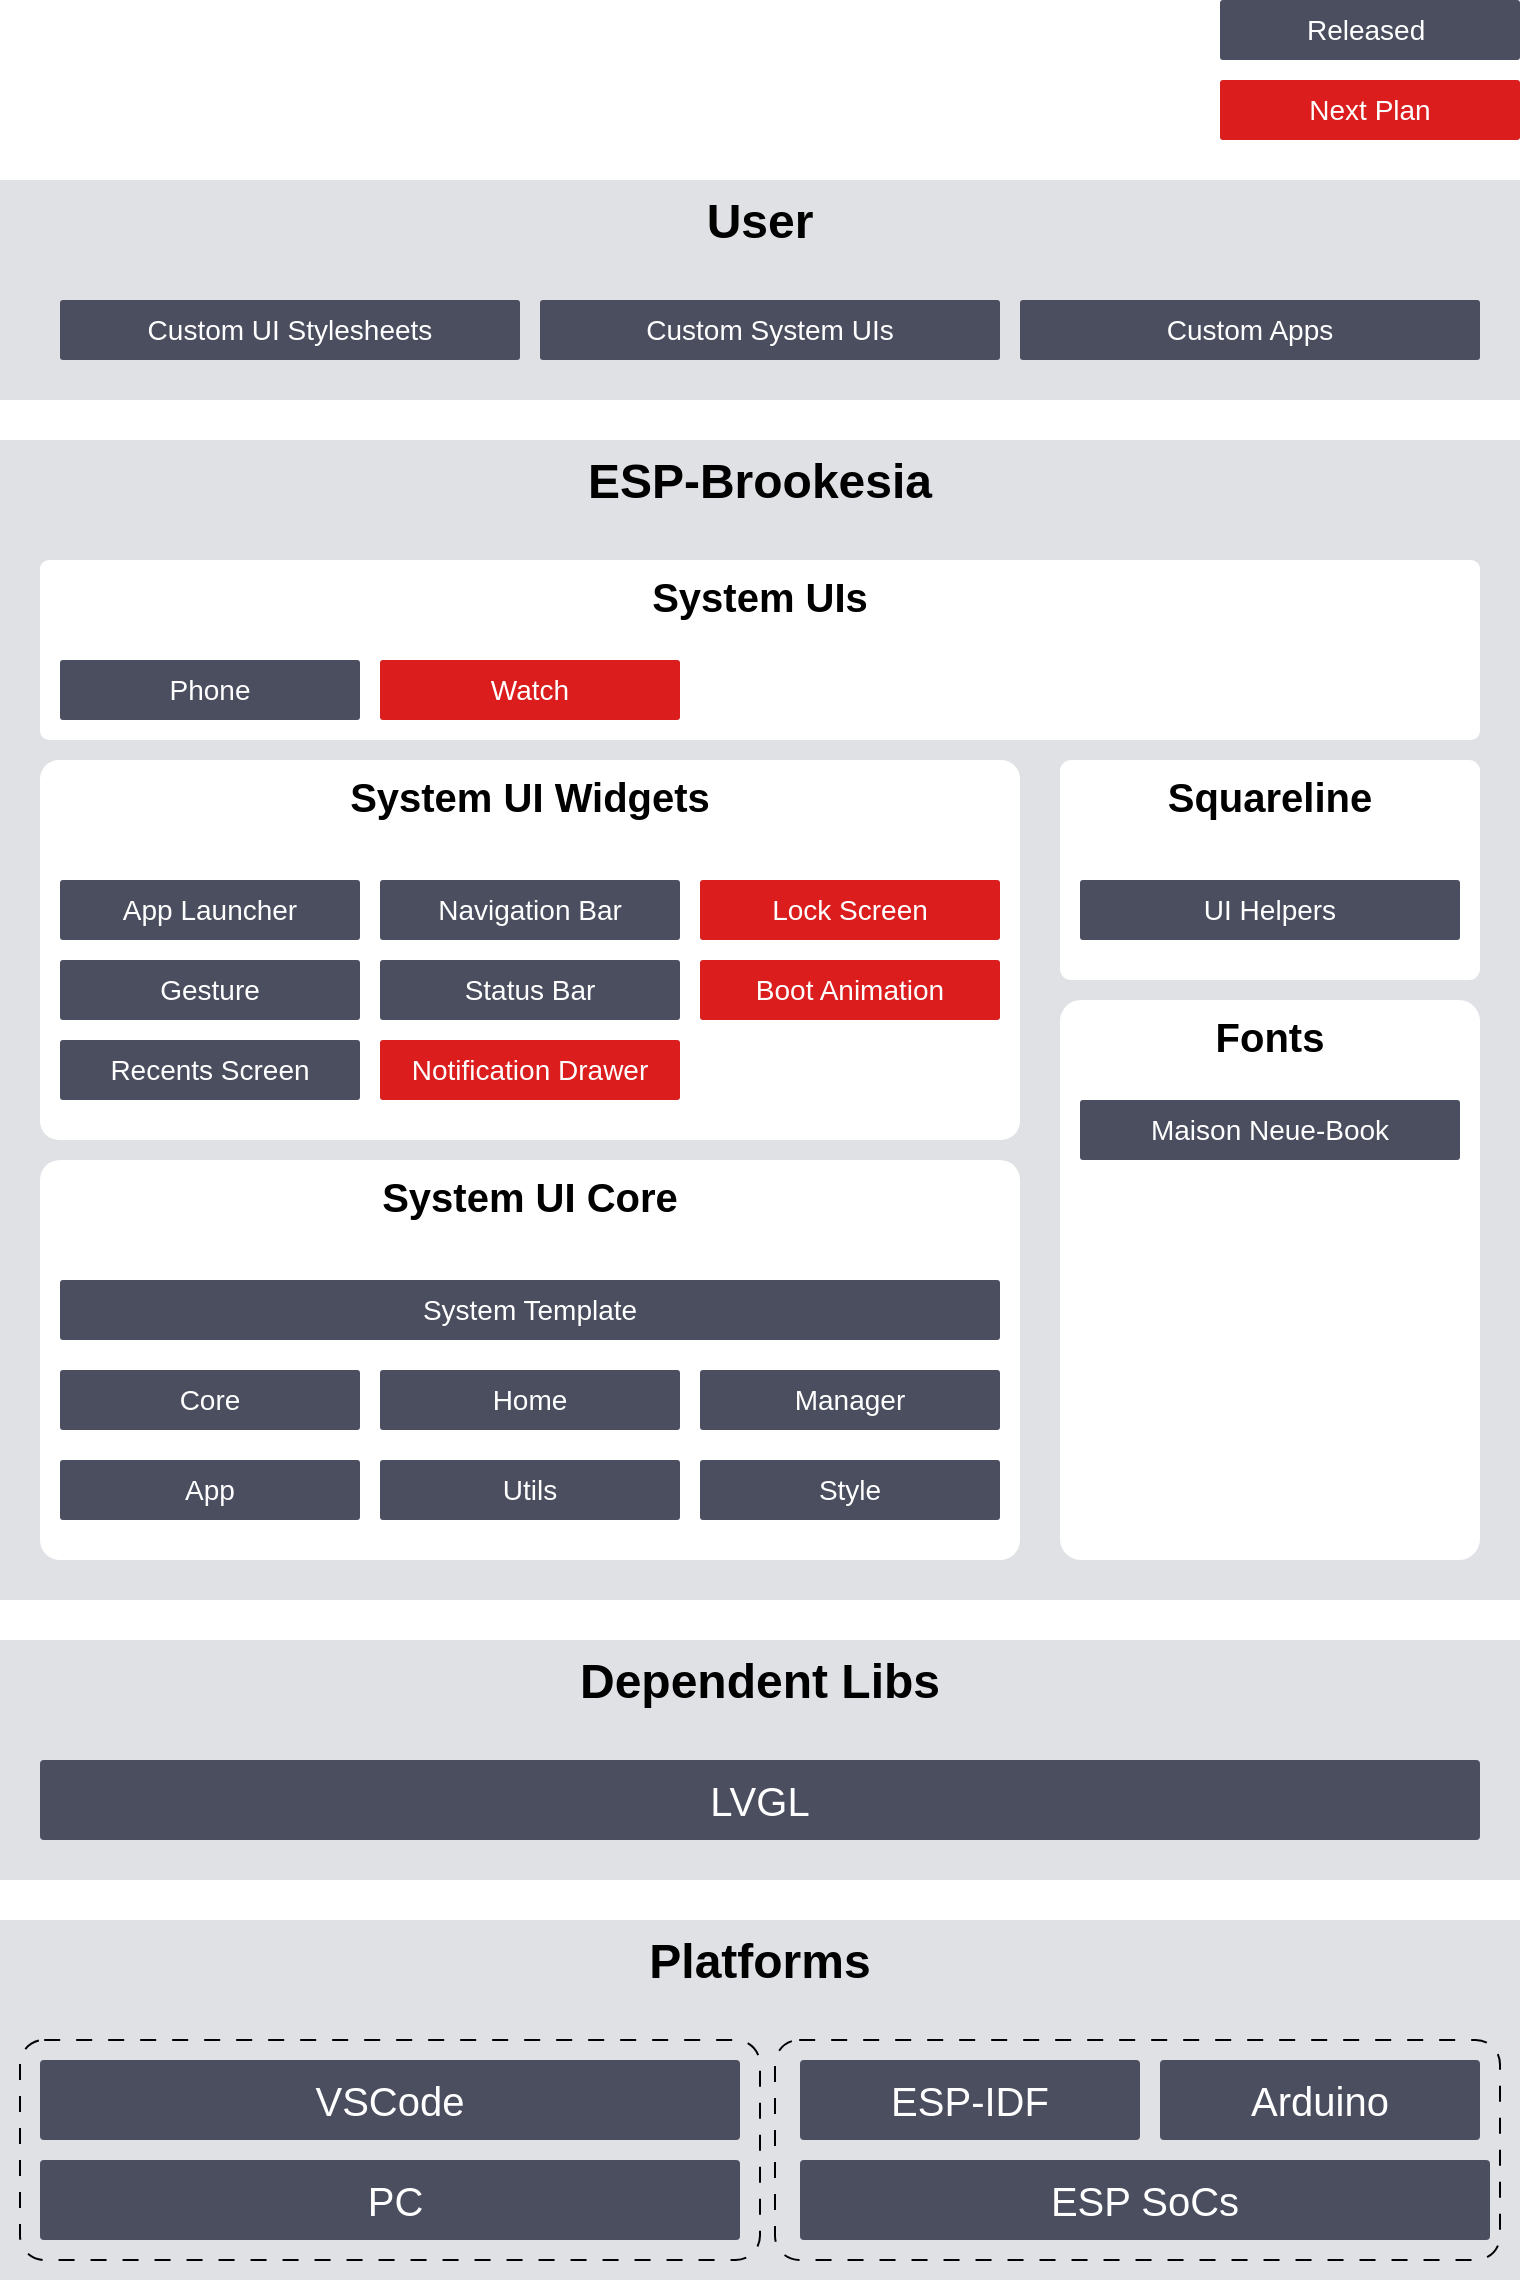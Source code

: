 <mxfile>
    <diagram id="80t9Ax6jirF8QMyXpd1n" name="Page-1">
        <mxGraphModel dx="2479" dy="763" grid="1" gridSize="10" guides="1" tooltips="1" connect="1" arrows="1" fold="1" page="1" pageScale="1" pageWidth="850" pageHeight="1100" background="none" math="0" shadow="0">
            <root>
                <mxCell id="0"/>
                <mxCell id="1" parent="0"/>
                <mxCell id="ny3xyXWDapjyTS64ruTN-246" value="&lt;span style=&quot;font-size: 24px;&quot;&gt;&lt;b&gt;&lt;font color=&quot;#000000&quot;&gt;Platforms&lt;/font&gt;&lt;/b&gt;&lt;/span&gt;" style="rounded=0;whiteSpace=wrap;html=1;labelBackgroundColor=none;fillColor=#DFE1E5;strokeColor=none;fontSize=14;verticalAlign=top;" parent="1" vertex="1">
                    <mxGeometry x="-805" y="1110" width="760" height="180" as="geometry"/>
                </mxCell>
                <mxCell id="ny3xyXWDapjyTS64ruTN-256" value="" style="rounded=1;whiteSpace=wrap;html=1;fillColor=none;dashed=1;strokeWidth=1;arcSize=11;dashPattern=8 8;strokeColor=#000000;" parent="1" vertex="1">
                    <mxGeometry x="-417.5" y="1170" width="362.5" height="110" as="geometry"/>
                </mxCell>
                <mxCell id="ny3xyXWDapjyTS64ruTN-255" value="" style="rounded=1;whiteSpace=wrap;html=1;fillColor=none;dashed=1;strokeWidth=1;arcSize=11;dashPattern=8 8;strokeColor=#000000;" parent="1" vertex="1">
                    <mxGeometry x="-795" y="1170" width="370" height="110" as="geometry"/>
                </mxCell>
                <mxCell id="ny3xyXWDapjyTS64ruTN-247" value="&lt;span style=&quot;font-size: 24px;&quot;&gt;&lt;b&gt;&lt;font color=&quot;#000000&quot;&gt;Dependent Libs&lt;/font&gt;&lt;/b&gt;&lt;/span&gt;" style="rounded=0;whiteSpace=wrap;html=1;labelBackgroundColor=none;fillColor=#DFE1E5;strokeColor=none;fontSize=14;verticalAlign=top;" parent="1" vertex="1">
                    <mxGeometry x="-805" y="970" width="760" height="120" as="geometry"/>
                </mxCell>
                <mxCell id="106" value="&lt;font size=&quot;1&quot; style=&quot;&quot; color=&quot;#000000&quot;&gt;&lt;b style=&quot;font-size: 24px;&quot;&gt;ESP-Brookesia&lt;/b&gt;&lt;/font&gt;" style="rounded=0;whiteSpace=wrap;html=1;labelBackgroundColor=none;fillColor=#DFE1E5;strokeColor=none;fontSize=14;verticalAlign=top;" parent="1" vertex="1">
                    <mxGeometry x="-805" y="370" width="760" height="580" as="geometry"/>
                </mxCell>
                <mxCell id="164" value="" style="group" parent="1" vertex="1" connectable="0">
                    <mxGeometry x="-785" y="740" width="720" height="220" as="geometry"/>
                </mxCell>
                <mxCell id="165" value="&lt;font style=&quot;font-size: 20px;&quot;&gt;&lt;b&gt;System UI Core&lt;/b&gt;&lt;/font&gt;" style="rounded=1;whiteSpace=wrap;html=1;verticalAlign=top;fillColor=#FFFFFF;strokeColor=none;fontColor=#000000;fontSize=14;gradientColor=none;arcSize=5;strokeWidth=2;movable=1;resizable=1;rotatable=1;deletable=1;editable=1;connectable=1;" parent="164" vertex="1">
                    <mxGeometry y="-10" width="490" height="200" as="geometry"/>
                </mxCell>
                <mxCell id="166" value="&lt;font style=&quot;&quot; color=&quot;#ffffff&quot;&gt;Home&lt;br&gt;&lt;/font&gt;" style="rounded=1;whiteSpace=wrap;html=1;verticalAlign=middle;fillColor=#4A4E5F;strokeColor=none;fontColor=#000000;fontSize=14;gradientColor=none;arcSize=5;strokeWidth=2;movable=1;resizable=1;rotatable=1;deletable=1;editable=1;connectable=1;" parent="164" vertex="1">
                    <mxGeometry x="170" y="95" width="150" height="30" as="geometry"/>
                </mxCell>
                <mxCell id="169" value="&lt;font style=&quot;&quot; color=&quot;#ffffff&quot;&gt;Manager&lt;/font&gt;" style="rounded=1;whiteSpace=wrap;html=1;verticalAlign=middle;fillColor=#4A4E5F;strokeColor=none;fontColor=#000000;fontSize=14;gradientColor=none;arcSize=5;strokeWidth=2;movable=1;resizable=1;rotatable=1;deletable=1;editable=1;connectable=1;" parent="164" vertex="1">
                    <mxGeometry x="330" y="95" width="150" height="30" as="geometry"/>
                </mxCell>
                <mxCell id="170" value="&lt;font color=&quot;#ffffff&quot;&gt;App&lt;/font&gt;" style="rounded=1;whiteSpace=wrap;html=1;verticalAlign=middle;fillColor=#4A4E5F;strokeColor=none;fontColor=#000000;fontSize=14;gradientColor=none;arcSize=5;strokeWidth=2;movable=1;resizable=1;rotatable=1;deletable=1;editable=1;connectable=1;" parent="164" vertex="1">
                    <mxGeometry x="10" y="140" width="150" height="30" as="geometry"/>
                </mxCell>
                <mxCell id="172" value="&lt;font color=&quot;#ffffff&quot;&gt;Core&lt;/font&gt;" style="rounded=1;whiteSpace=wrap;html=1;verticalAlign=middle;fillColor=#4A4E5F;strokeColor=none;fontColor=#000000;fontSize=14;gradientColor=none;arcSize=5;strokeWidth=2;movable=1;resizable=1;rotatable=1;deletable=1;editable=1;connectable=1;" parent="164" vertex="1">
                    <mxGeometry x="10" y="95" width="150" height="30" as="geometry"/>
                </mxCell>
                <mxCell id="180" value="&lt;font color=&quot;#ffffff&quot;&gt;Utils&lt;/font&gt;" style="rounded=1;whiteSpace=wrap;html=1;verticalAlign=middle;fillColor=#4A4E5F;strokeColor=none;fontColor=#000000;fontSize=14;gradientColor=none;arcSize=5;strokeWidth=2;movable=1;resizable=1;rotatable=1;deletable=1;editable=1;connectable=1;" parent="164" vertex="1">
                    <mxGeometry x="170" y="140" width="150" height="30" as="geometry"/>
                </mxCell>
                <mxCell id="181" value="&lt;font color=&quot;#ffffff&quot;&gt;Style&lt;/font&gt;" style="rounded=1;whiteSpace=wrap;html=1;verticalAlign=middle;fillColor=#4A4E5F;strokeColor=none;fontColor=#000000;fontSize=14;gradientColor=none;arcSize=5;strokeWidth=2;movable=1;resizable=1;rotatable=1;deletable=1;editable=1;connectable=1;" parent="164" vertex="1">
                    <mxGeometry x="330" y="140" width="150" height="30" as="geometry"/>
                </mxCell>
                <mxCell id="171" value="&lt;font style=&quot;&quot; color=&quot;#ffffff&quot;&gt;System Template&lt;/font&gt;" style="rounded=1;whiteSpace=wrap;html=1;verticalAlign=middle;fillColor=#4A4E5F;strokeColor=none;fontColor=#000000;fontSize=14;gradientColor=none;arcSize=5;strokeWidth=2;movable=1;resizable=1;rotatable=1;deletable=1;editable=1;connectable=1;" parent="164" vertex="1">
                    <mxGeometry x="10" y="50" width="470" height="30" as="geometry"/>
                </mxCell>
                <mxCell id="204" value="" style="group" parent="1" vertex="1" connectable="0">
                    <mxGeometry x="-755" y="500" width="460" height="230" as="geometry"/>
                </mxCell>
                <mxCell id="205" value="&lt;font style=&quot;font-size: 20px;&quot;&gt;&lt;b&gt;System UI Widgets&lt;/b&gt;&lt;/font&gt;" style="rounded=1;whiteSpace=wrap;html=1;verticalAlign=top;fillColor=#FFFFFF;strokeColor=none;fontColor=#000000;fontSize=14;gradientColor=none;arcSize=5;strokeWidth=2;movable=1;resizable=1;rotatable=1;deletable=1;editable=1;connectable=1;" parent="204" vertex="1">
                    <mxGeometry x="-30" y="30" width="490" height="190" as="geometry"/>
                </mxCell>
                <mxCell id="207" value="&lt;font color=&quot;#ffffff&quot;&gt;Recents Screen&lt;/font&gt;" style="rounded=1;whiteSpace=wrap;html=1;verticalAlign=middle;fillColor=#4A4E5F;strokeColor=none;fontColor=#000000;fontSize=14;gradientColor=none;arcSize=5;strokeWidth=2;movable=1;resizable=1;rotatable=1;deletable=1;editable=1;connectable=1;" parent="204" vertex="1">
                    <mxGeometry x="-20" y="170" width="150" height="30" as="geometry"/>
                </mxCell>
                <mxCell id="208" value="&lt;font color=&quot;#ffffff&quot;&gt;Gesture&lt;/font&gt;" style="rounded=1;whiteSpace=wrap;html=1;verticalAlign=middle;fillColor=#4A4E5F;strokeColor=none;fontColor=#000000;fontSize=14;gradientColor=none;arcSize=5;strokeWidth=2;movable=1;resizable=1;rotatable=1;deletable=1;editable=1;connectable=1;" parent="204" vertex="1">
                    <mxGeometry x="-20" y="130" width="150" height="30" as="geometry"/>
                </mxCell>
                <mxCell id="209" value="&lt;font color=&quot;#ffffff&quot;&gt;Navigation Bar&lt;/font&gt;" style="rounded=1;whiteSpace=wrap;html=1;verticalAlign=middle;fillColor=#4A4E5F;strokeColor=none;fontColor=#000000;fontSize=14;gradientColor=none;arcSize=5;strokeWidth=2;movable=1;resizable=1;rotatable=1;deletable=1;editable=1;connectable=1;" parent="204" vertex="1">
                    <mxGeometry x="140" y="90" width="150" height="30" as="geometry"/>
                </mxCell>
                <mxCell id="210" value="&lt;font color=&quot;#ffffff&quot;&gt;Status Bar&lt;/font&gt;" style="rounded=1;whiteSpace=wrap;html=1;verticalAlign=middle;fillColor=#4A4E5F;strokeColor=none;fontColor=#000000;fontSize=14;gradientColor=none;arcSize=5;strokeWidth=2;movable=1;resizable=1;rotatable=1;deletable=1;editable=1;connectable=1;" parent="204" vertex="1">
                    <mxGeometry x="140" y="130" width="150" height="30" as="geometry"/>
                </mxCell>
                <mxCell id="212" value="&lt;span style=&quot;color: rgb(255, 255, 255);&quot;&gt;Notification Drawer&lt;/span&gt;" style="rounded=1;whiteSpace=wrap;html=1;verticalAlign=middle;fillColor=#DB1D1D;strokeColor=none;fontColor=#000000;fontSize=14;gradientColor=none;arcSize=5;strokeWidth=2;movable=1;resizable=1;rotatable=1;deletable=1;editable=1;connectable=1;" parent="204" vertex="1">
                    <mxGeometry x="140" y="170" width="150" height="30" as="geometry"/>
                </mxCell>
                <mxCell id="206" value="&lt;font color=&quot;#ffffff&quot;&gt;App Launcher&lt;/font&gt;" style="rounded=1;whiteSpace=wrap;html=1;verticalAlign=middle;fillColor=#4A4E5F;strokeColor=none;fontColor=#000000;fontSize=14;gradientColor=none;arcSize=5;strokeWidth=2;movable=1;resizable=1;rotatable=1;deletable=1;editable=1;connectable=1;" parent="204" vertex="1">
                    <mxGeometry x="-20" y="90" width="150" height="30" as="geometry"/>
                </mxCell>
                <mxCell id="215" value="&lt;font color=&quot;#ffffff&quot;&gt;Lock Screen&lt;/font&gt;" style="rounded=1;whiteSpace=wrap;html=1;verticalAlign=middle;fillColor=#DB1D1D;strokeColor=none;fontColor=#000000;fontSize=14;gradientColor=none;arcSize=5;strokeWidth=2;movable=1;resizable=1;rotatable=1;deletable=1;editable=1;connectable=1;" parent="204" vertex="1">
                    <mxGeometry x="300" y="90" width="150" height="30" as="geometry"/>
                </mxCell>
                <mxCell id="217" value="&lt;font color=&quot;#ffffff&quot;&gt;Boot Animation&lt;/font&gt;" style="rounded=1;whiteSpace=wrap;html=1;verticalAlign=middle;fillColor=#DB1D1D;strokeColor=none;fontColor=#000000;fontSize=14;gradientColor=none;arcSize=5;strokeWidth=2;movable=1;resizable=1;rotatable=1;deletable=1;editable=1;connectable=1;" parent="204" vertex="1">
                    <mxGeometry x="300" y="130" width="150" height="30" as="geometry"/>
                </mxCell>
                <mxCell id="222" value="" style="group" parent="1" vertex="1" connectable="0">
                    <mxGeometry x="-785" y="430" width="720" height="90" as="geometry"/>
                </mxCell>
                <mxCell id="196" value="&lt;font style=&quot;font-size: 20px;&quot;&gt;&lt;b&gt;System UIs&lt;/b&gt;&lt;/font&gt;" style="rounded=1;whiteSpace=wrap;html=1;verticalAlign=top;fillColor=#FFFFFF;strokeColor=none;fontColor=#000000;fontSize=14;gradientColor=none;arcSize=5;strokeWidth=2;movable=1;resizable=1;rotatable=1;deletable=1;editable=1;connectable=1;" parent="222" vertex="1">
                    <mxGeometry width="720" height="90" as="geometry"/>
                </mxCell>
                <mxCell id="201" value="&lt;font style=&quot;&quot; color=&quot;#ffffff&quot;&gt;Phone&lt;/font&gt;" style="rounded=1;whiteSpace=wrap;html=1;verticalAlign=middle;fillColor=#4A4E5F;strokeColor=none;fontColor=#000000;fontSize=14;gradientColor=none;arcSize=5;strokeWidth=2;movable=1;resizable=1;rotatable=1;deletable=1;editable=1;connectable=1;" parent="222" vertex="1">
                    <mxGeometry x="10" y="50" width="150" height="30" as="geometry"/>
                </mxCell>
                <mxCell id="219" value="&lt;font style=&quot;&quot; color=&quot;#ffffff&quot;&gt;Watch&lt;/font&gt;" style="rounded=1;whiteSpace=wrap;html=1;verticalAlign=middle;fillColor=#DB1D1D;strokeColor=none;fontColor=#000000;fontSize=14;gradientColor=none;arcSize=5;strokeWidth=2;movable=1;resizable=1;rotatable=1;deletable=1;editable=1;connectable=1;" parent="222" vertex="1">
                    <mxGeometry x="170" y="50" width="150" height="30" as="geometry"/>
                </mxCell>
                <mxCell id="224" value="" style="group" parent="1" vertex="1" connectable="0">
                    <mxGeometry x="-275" y="520" width="210" height="120" as="geometry"/>
                </mxCell>
                <mxCell id="193" value="&lt;font style=&quot;font-size: 20px;&quot;&gt;&lt;b&gt;Squareline&lt;/b&gt;&lt;/font&gt;" style="rounded=1;whiteSpace=wrap;html=1;verticalAlign=top;fillColor=#FFFFFF;strokeColor=none;fontColor=#000000;fontSize=14;gradientColor=none;arcSize=5;strokeWidth=2;movable=1;resizable=1;rotatable=1;deletable=1;editable=1;connectable=1;" parent="224" vertex="1">
                    <mxGeometry y="10" width="210" height="110" as="geometry"/>
                </mxCell>
                <mxCell id="194" value="&lt;font color=&quot;#ffffff&quot;&gt;UI Helpers&lt;/font&gt;" style="rounded=1;whiteSpace=wrap;html=1;verticalAlign=middle;fillColor=#4A4E5F;strokeColor=none;fontColor=#000000;fontSize=14;gradientColor=none;arcSize=5;strokeWidth=2;movable=1;resizable=1;rotatable=1;deletable=1;editable=1;connectable=1;" parent="224" vertex="1">
                    <mxGeometry x="10" y="70" width="190" height="30" as="geometry"/>
                </mxCell>
                <mxCell id="226" value="" style="group" parent="1" vertex="1" connectable="0">
                    <mxGeometry x="-275" y="630" width="210" height="300" as="geometry"/>
                </mxCell>
                <mxCell id="183" value="&lt;font style=&quot;font-size: 20px;&quot;&gt;&lt;b&gt;Fonts&lt;/b&gt;&lt;/font&gt;" style="rounded=1;whiteSpace=wrap;html=1;verticalAlign=top;fillColor=#FFFFFF;strokeColor=none;fontColor=#000000;fontSize=14;gradientColor=none;arcSize=5;strokeWidth=2;movable=1;resizable=1;rotatable=1;deletable=1;editable=1;connectable=1;" parent="226" vertex="1">
                    <mxGeometry y="20" width="210" height="280" as="geometry"/>
                </mxCell>
                <mxCell id="191" value="&lt;font color=&quot;#ffffff&quot;&gt;Maison Neue-Book&lt;/font&gt;" style="rounded=1;whiteSpace=wrap;html=1;verticalAlign=middle;fillColor=#4A4E5F;strokeColor=none;fontColor=#000000;fontSize=14;gradientColor=none;arcSize=5;strokeWidth=2;movable=1;resizable=1;rotatable=1;deletable=1;editable=1;connectable=1;" parent="226" vertex="1">
                    <mxGeometry x="10" y="70" width="190" height="30" as="geometry"/>
                </mxCell>
                <mxCell id="227" value="&lt;span style=&quot;color: rgb(255, 255, 255);&quot;&gt;&lt;font style=&quot;font-size: 14px;&quot;&gt;Next Plan&lt;/font&gt;&lt;/span&gt;" style="rounded=1;whiteSpace=wrap;html=1;verticalAlign=middle;fillColor=#DB1D1D;strokeColor=none;fontColor=#000000;fontSize=14;gradientColor=none;arcSize=5;strokeWidth=2;movable=1;resizable=1;rotatable=1;deletable=1;editable=1;connectable=1;" parent="1" vertex="1">
                    <mxGeometry x="-195" y="190" width="150" height="30" as="geometry"/>
                </mxCell>
                <mxCell id="230" value="&lt;span style=&quot;color: rgb(255, 255, 255);&quot;&gt;&lt;font style=&quot;font-size: 14px;&quot;&gt;Released&amp;nbsp;&lt;/font&gt;&lt;/span&gt;" style="rounded=1;whiteSpace=wrap;html=1;verticalAlign=middle;fillColor=#4A4E5F;strokeColor=none;fontColor=#000000;fontSize=14;gradientColor=none;arcSize=5;strokeWidth=2;movable=1;resizable=1;rotatable=1;deletable=1;editable=1;connectable=1;" parent="1" vertex="1">
                    <mxGeometry x="-195" y="150" width="150" height="30" as="geometry"/>
                </mxCell>
                <mxCell id="ny3xyXWDapjyTS64ruTN-231" value="&lt;font size=&quot;1&quot; style=&quot;&quot; color=&quot;#000000&quot;&gt;&lt;b style=&quot;font-size: 24px;&quot;&gt;User&lt;/b&gt;&lt;/font&gt;" style="rounded=0;whiteSpace=wrap;html=1;labelBackgroundColor=none;fillColor=#DFE1E5;strokeColor=none;fontSize=14;verticalAlign=top;" parent="1" vertex="1">
                    <mxGeometry x="-805" y="240" width="760" height="110" as="geometry"/>
                </mxCell>
                <mxCell id="ny3xyXWDapjyTS64ruTN-232" value="&lt;font style=&quot;&quot; color=&quot;#ffffff&quot;&gt;Custom UI Stylesheets&lt;/font&gt;" style="rounded=1;whiteSpace=wrap;html=1;verticalAlign=middle;fillColor=#4A4E5F;strokeColor=none;fontColor=#000000;fontSize=14;gradientColor=none;arcSize=5;strokeWidth=2;movable=1;resizable=1;rotatable=1;deletable=1;editable=1;connectable=1;" parent="1" vertex="1">
                    <mxGeometry x="-775" y="300" width="230" height="30" as="geometry"/>
                </mxCell>
                <mxCell id="ny3xyXWDapjyTS64ruTN-233" value="&lt;font style=&quot;&quot; color=&quot;#ffffff&quot;&gt;Custom Apps&lt;/font&gt;" style="rounded=1;whiteSpace=wrap;html=1;verticalAlign=middle;fillColor=#4A4E5F;strokeColor=none;fontColor=#000000;fontSize=14;gradientColor=none;arcSize=5;strokeWidth=2;movable=1;resizable=1;rotatable=1;deletable=1;editable=1;connectable=1;" parent="1" vertex="1">
                    <mxGeometry x="-295" y="300" width="230" height="30" as="geometry"/>
                </mxCell>
                <mxCell id="ny3xyXWDapjyTS64ruTN-248" value="&lt;span style=&quot;border-color: var(--border-color); color: rgb(255, 255, 255);&quot;&gt;&lt;font style=&quot;font-size: 20px;&quot;&gt;LVGL&lt;/font&gt;&lt;/span&gt;" style="rounded=1;whiteSpace=wrap;html=1;verticalAlign=middle;fillColor=#4A4E5F;strokeColor=none;fontColor=#000000;fontSize=14;gradientColor=none;arcSize=5;strokeWidth=2;movable=1;resizable=1;rotatable=1;deletable=1;editable=1;connectable=1;" parent="1" vertex="1">
                    <mxGeometry x="-785" y="1030" width="720" height="40" as="geometry"/>
                </mxCell>
                <mxCell id="ny3xyXWDapjyTS64ruTN-249" value="&lt;span style=&quot;border-color: var(--border-color); color: rgb(255, 255, 255);&quot;&gt;&lt;font style=&quot;font-size: 20px;&quot;&gt;VSCode&lt;/font&gt;&lt;/span&gt;" style="rounded=1;whiteSpace=wrap;html=1;verticalAlign=middle;fillColor=#4A4E5F;strokeColor=none;fontColor=#000000;fontSize=14;gradientColor=none;arcSize=5;strokeWidth=2;movable=1;resizable=1;rotatable=1;deletable=1;editable=1;connectable=1;" parent="1" vertex="1">
                    <mxGeometry x="-785" y="1180" width="350" height="40" as="geometry"/>
                </mxCell>
                <mxCell id="ny3xyXWDapjyTS64ruTN-250" value="&lt;span style=&quot;border-color: var(--border-color); color: rgb(255, 255, 255);&quot;&gt;&lt;font style=&quot;font-size: 20px;&quot;&gt;ESP-IDF&lt;/font&gt;&lt;/span&gt;" style="rounded=1;whiteSpace=wrap;html=1;verticalAlign=middle;fillColor=#4A4E5F;strokeColor=none;fontColor=#000000;fontSize=14;gradientColor=none;arcSize=5;strokeWidth=2;movable=1;resizable=1;rotatable=1;deletable=1;editable=1;connectable=1;" parent="1" vertex="1">
                    <mxGeometry x="-405" y="1180" width="170" height="40" as="geometry"/>
                </mxCell>
                <mxCell id="ny3xyXWDapjyTS64ruTN-251" value="&lt;span style=&quot;border-color: var(--border-color); color: rgb(255, 255, 255);&quot;&gt;&lt;font style=&quot;font-size: 20px;&quot;&gt;Arduino&lt;/font&gt;&lt;/span&gt;" style="rounded=1;whiteSpace=wrap;html=1;verticalAlign=middle;fillColor=#4A4E5F;strokeColor=none;fontColor=#000000;fontSize=14;gradientColor=none;arcSize=5;strokeWidth=2;movable=1;resizable=1;rotatable=1;deletable=1;editable=1;connectable=1;" parent="1" vertex="1">
                    <mxGeometry x="-225" y="1180" width="160" height="40" as="geometry"/>
                </mxCell>
                <mxCell id="ny3xyXWDapjyTS64ruTN-253" value="&lt;font color=&quot;#ffffff&quot;&gt;&lt;span style=&quot;font-size: 20px;&quot;&gt;&amp;nbsp;PC&lt;/span&gt;&lt;/font&gt;" style="rounded=1;whiteSpace=wrap;html=1;verticalAlign=middle;fillColor=#4A4E5F;strokeColor=none;fontColor=#000000;fontSize=14;gradientColor=none;arcSize=5;strokeWidth=2;movable=1;resizable=1;rotatable=1;deletable=1;editable=1;connectable=1;" parent="1" vertex="1">
                    <mxGeometry x="-785" y="1230" width="350" height="40" as="geometry"/>
                </mxCell>
                <mxCell id="ny3xyXWDapjyTS64ruTN-254" value="&lt;span style=&quot;border-color: var(--border-color); color: rgb(255, 255, 255);&quot;&gt;&lt;font style=&quot;font-size: 20px;&quot;&gt;ESP SoCs&lt;/font&gt;&lt;/span&gt;" style="rounded=1;whiteSpace=wrap;html=1;verticalAlign=middle;fillColor=#4A4E5F;strokeColor=none;fontColor=#000000;fontSize=14;gradientColor=none;arcSize=5;strokeWidth=2;movable=1;resizable=1;rotatable=1;deletable=1;editable=1;connectable=1;" parent="1" vertex="1">
                    <mxGeometry x="-405" y="1230" width="345" height="40" as="geometry"/>
                </mxCell>
                <mxCell id="ny3xyXWDapjyTS64ruTN-258" value="&lt;font style=&quot;&quot; color=&quot;#ffffff&quot;&gt;Custom System UIs&lt;/font&gt;" style="rounded=1;whiteSpace=wrap;html=1;verticalAlign=middle;fillColor=#4A4E5F;strokeColor=none;fontColor=#000000;fontSize=14;gradientColor=none;arcSize=5;strokeWidth=2;movable=1;resizable=1;rotatable=1;deletable=1;editable=1;connectable=1;" parent="1" vertex="1">
                    <mxGeometry x="-535" y="300" width="230" height="30" as="geometry"/>
                </mxCell>
            </root>
        </mxGraphModel>
    </diagram>
</mxfile>
